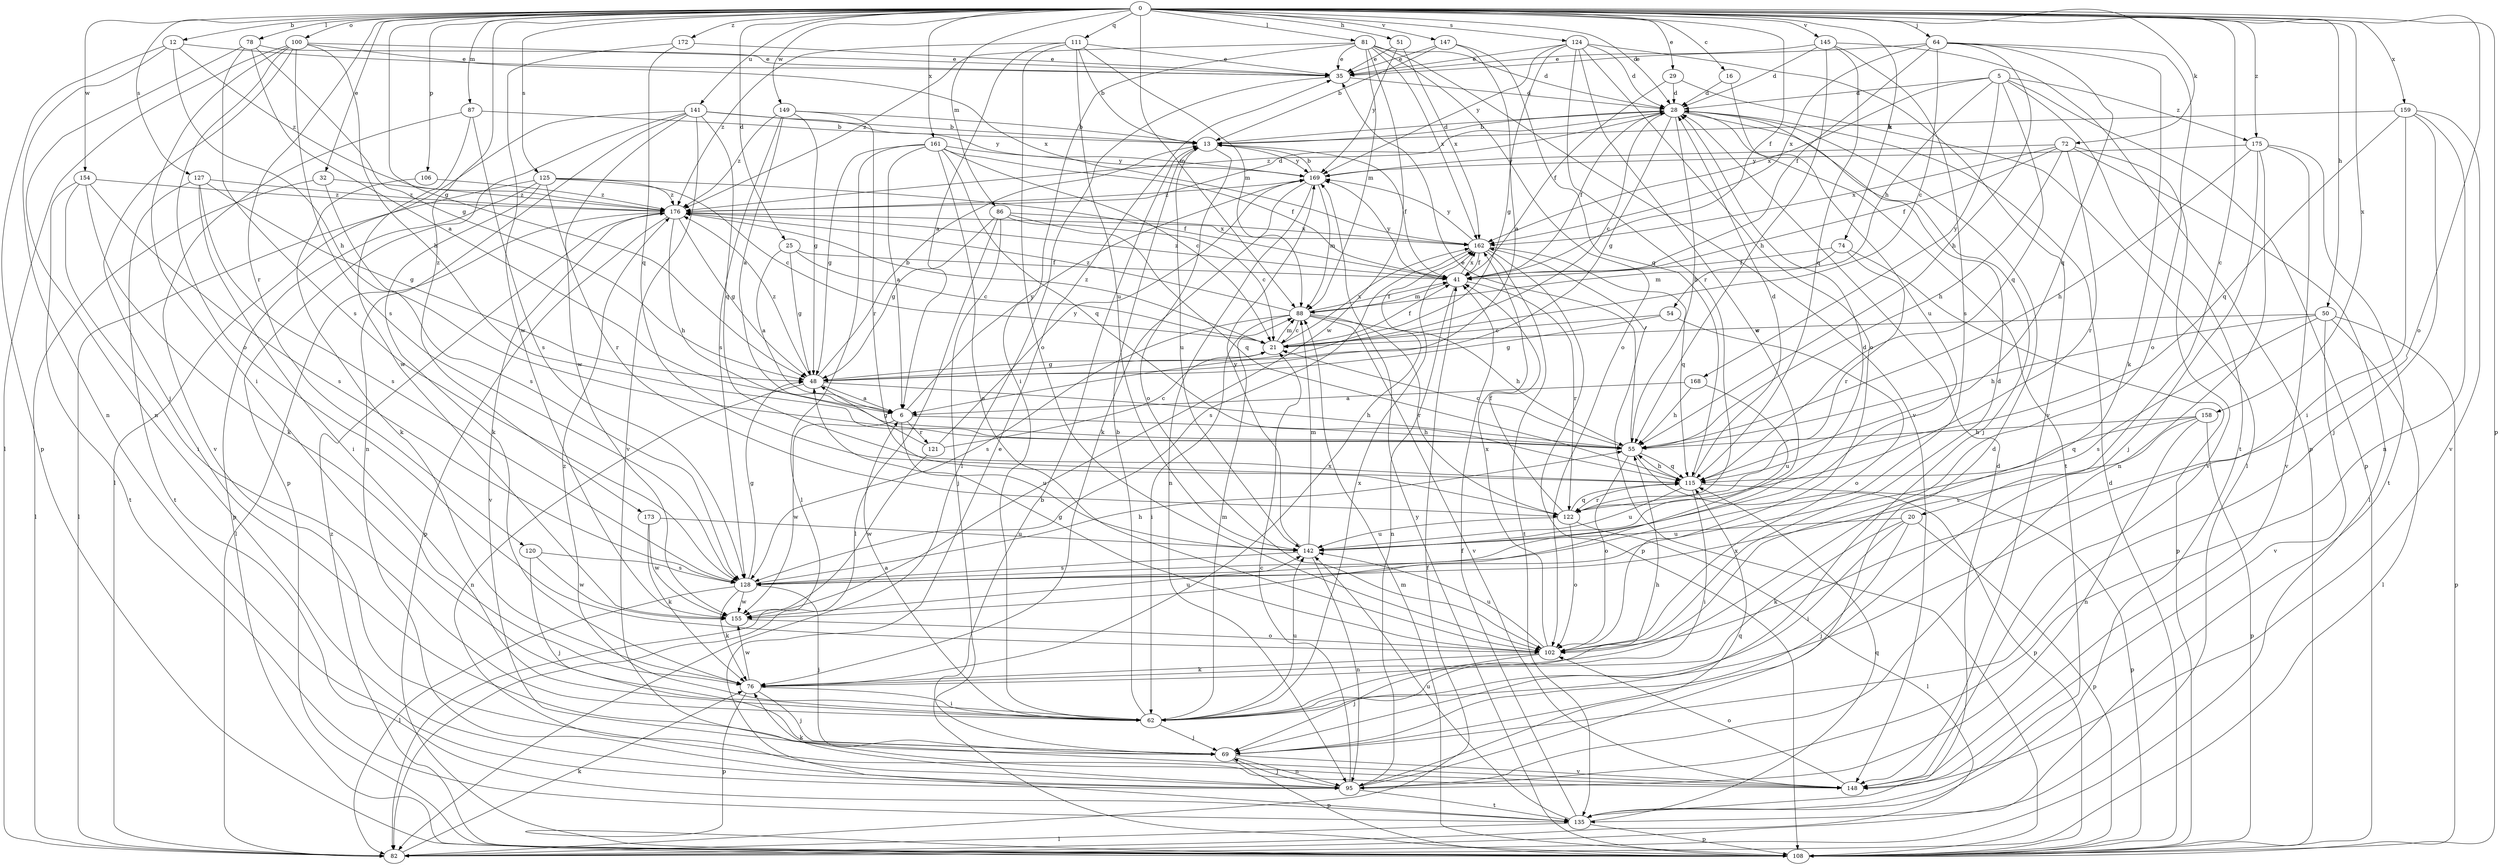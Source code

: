 strict digraph  {
0;
5;
6;
12;
13;
16;
20;
21;
25;
28;
29;
32;
35;
41;
48;
50;
51;
54;
55;
62;
64;
69;
72;
74;
76;
78;
81;
82;
86;
87;
88;
95;
100;
102;
106;
108;
111;
115;
120;
121;
122;
124;
125;
127;
128;
135;
141;
142;
145;
147;
148;
149;
154;
155;
158;
159;
161;
162;
168;
169;
172;
173;
175;
176;
0 -> 12  [label=b];
0 -> 16  [label=c];
0 -> 20  [label=c];
0 -> 25  [label=d];
0 -> 28  [label=d];
0 -> 29  [label=e];
0 -> 32  [label=e];
0 -> 41  [label=f];
0 -> 48  [label=g];
0 -> 50  [label=h];
0 -> 51  [label=h];
0 -> 64  [label=j];
0 -> 72  [label=k];
0 -> 74  [label=k];
0 -> 78  [label=l];
0 -> 81  [label=l];
0 -> 86  [label=m];
0 -> 87  [label=m];
0 -> 88  [label=m];
0 -> 100  [label=o];
0 -> 102  [label=o];
0 -> 106  [label=p];
0 -> 108  [label=p];
0 -> 111  [label=q];
0 -> 120  [label=r];
0 -> 124  [label=s];
0 -> 125  [label=s];
0 -> 127  [label=s];
0 -> 141  [label=u];
0 -> 145  [label=v];
0 -> 147  [label=v];
0 -> 149  [label=w];
0 -> 154  [label=w];
0 -> 158  [label=x];
0 -> 159  [label=x];
0 -> 161  [label=x];
0 -> 172  [label=z];
0 -> 173  [label=z];
0 -> 175  [label=z];
5 -> 28  [label=d];
5 -> 54  [label=h];
5 -> 108  [label=p];
5 -> 115  [label=q];
5 -> 135  [label=t];
5 -> 162  [label=x];
5 -> 168  [label=y];
5 -> 175  [label=z];
6 -> 55  [label=h];
6 -> 121  [label=r];
6 -> 142  [label=u];
6 -> 155  [label=w];
6 -> 169  [label=y];
12 -> 35  [label=e];
12 -> 55  [label=h];
12 -> 95  [label=n];
12 -> 108  [label=p];
12 -> 176  [label=z];
13 -> 28  [label=d];
13 -> 41  [label=f];
13 -> 102  [label=o];
13 -> 142  [label=u];
13 -> 169  [label=y];
16 -> 28  [label=d];
16 -> 142  [label=u];
20 -> 62  [label=i];
20 -> 69  [label=j];
20 -> 76  [label=k];
20 -> 108  [label=p];
20 -> 142  [label=u];
21 -> 41  [label=f];
21 -> 48  [label=g];
21 -> 88  [label=m];
21 -> 162  [label=x];
21 -> 176  [label=z];
25 -> 6  [label=a];
25 -> 21  [label=c];
25 -> 41  [label=f];
25 -> 48  [label=g];
28 -> 13  [label=b];
28 -> 21  [label=c];
28 -> 41  [label=f];
28 -> 48  [label=g];
28 -> 55  [label=h];
28 -> 69  [label=j];
28 -> 135  [label=t];
28 -> 176  [label=z];
29 -> 28  [label=d];
29 -> 41  [label=f];
29 -> 82  [label=l];
32 -> 82  [label=l];
32 -> 128  [label=s];
32 -> 176  [label=z];
35 -> 28  [label=d];
35 -> 82  [label=l];
41 -> 88  [label=m];
41 -> 95  [label=n];
41 -> 122  [label=r];
41 -> 162  [label=x];
41 -> 169  [label=y];
41 -> 176  [label=z];
48 -> 6  [label=a];
48 -> 13  [label=b];
48 -> 55  [label=h];
48 -> 95  [label=n];
48 -> 176  [label=z];
50 -> 21  [label=c];
50 -> 55  [label=h];
50 -> 82  [label=l];
50 -> 108  [label=p];
50 -> 128  [label=s];
50 -> 148  [label=v];
51 -> 35  [label=e];
51 -> 162  [label=x];
51 -> 169  [label=y];
54 -> 21  [label=c];
54 -> 48  [label=g];
54 -> 102  [label=o];
55 -> 21  [label=c];
55 -> 35  [label=e];
55 -> 102  [label=o];
55 -> 108  [label=p];
55 -> 115  [label=q];
62 -> 6  [label=a];
62 -> 13  [label=b];
62 -> 55  [label=h];
62 -> 69  [label=j];
62 -> 88  [label=m];
62 -> 142  [label=u];
62 -> 162  [label=x];
62 -> 176  [label=z];
64 -> 21  [label=c];
64 -> 35  [label=e];
64 -> 41  [label=f];
64 -> 55  [label=h];
64 -> 76  [label=k];
64 -> 102  [label=o];
64 -> 115  [label=q];
64 -> 162  [label=x];
69 -> 95  [label=n];
69 -> 108  [label=p];
69 -> 148  [label=v];
72 -> 41  [label=f];
72 -> 55  [label=h];
72 -> 82  [label=l];
72 -> 122  [label=r];
72 -> 148  [label=v];
72 -> 162  [label=x];
72 -> 169  [label=y];
74 -> 41  [label=f];
74 -> 88  [label=m];
74 -> 108  [label=p];
74 -> 122  [label=r];
76 -> 62  [label=i];
76 -> 69  [label=j];
76 -> 108  [label=p];
76 -> 155  [label=w];
76 -> 162  [label=x];
78 -> 6  [label=a];
78 -> 35  [label=e];
78 -> 48  [label=g];
78 -> 95  [label=n];
78 -> 128  [label=s];
81 -> 28  [label=d];
81 -> 35  [label=e];
81 -> 62  [label=i];
81 -> 88  [label=m];
81 -> 102  [label=o];
81 -> 148  [label=v];
81 -> 155  [label=w];
81 -> 162  [label=x];
81 -> 176  [label=z];
82 -> 41  [label=f];
82 -> 76  [label=k];
86 -> 21  [label=c];
86 -> 48  [label=g];
86 -> 69  [label=j];
86 -> 82  [label=l];
86 -> 115  [label=q];
86 -> 162  [label=x];
87 -> 13  [label=b];
87 -> 128  [label=s];
87 -> 148  [label=v];
87 -> 155  [label=w];
88 -> 21  [label=c];
88 -> 41  [label=f];
88 -> 55  [label=h];
88 -> 62  [label=i];
88 -> 122  [label=r];
88 -> 128  [label=s];
88 -> 148  [label=v];
88 -> 176  [label=z];
95 -> 21  [label=c];
95 -> 28  [label=d];
95 -> 69  [label=j];
95 -> 76  [label=k];
95 -> 115  [label=q];
95 -> 135  [label=t];
100 -> 35  [label=e];
100 -> 55  [label=h];
100 -> 62  [label=i];
100 -> 69  [label=j];
100 -> 82  [label=l];
100 -> 102  [label=o];
100 -> 128  [label=s];
100 -> 162  [label=x];
102 -> 28  [label=d];
102 -> 48  [label=g];
102 -> 69  [label=j];
102 -> 76  [label=k];
102 -> 142  [label=u];
102 -> 162  [label=x];
106 -> 76  [label=k];
106 -> 176  [label=z];
108 -> 13  [label=b];
108 -> 28  [label=d];
108 -> 88  [label=m];
108 -> 162  [label=x];
108 -> 169  [label=y];
108 -> 176  [label=z];
111 -> 6  [label=a];
111 -> 13  [label=b];
111 -> 35  [label=e];
111 -> 88  [label=m];
111 -> 102  [label=o];
111 -> 142  [label=u];
111 -> 176  [label=z];
115 -> 28  [label=d];
115 -> 55  [label=h];
115 -> 62  [label=i];
115 -> 108  [label=p];
115 -> 122  [label=r];
115 -> 142  [label=u];
120 -> 69  [label=j];
120 -> 128  [label=s];
120 -> 155  [label=w];
121 -> 21  [label=c];
121 -> 48  [label=g];
121 -> 155  [label=w];
121 -> 169  [label=y];
122 -> 41  [label=f];
122 -> 82  [label=l];
122 -> 102  [label=o];
122 -> 115  [label=q];
122 -> 142  [label=u];
124 -> 28  [label=d];
124 -> 35  [label=e];
124 -> 48  [label=g];
124 -> 102  [label=o];
124 -> 122  [label=r];
124 -> 148  [label=v];
124 -> 155  [label=w];
124 -> 169  [label=y];
125 -> 21  [label=c];
125 -> 41  [label=f];
125 -> 76  [label=k];
125 -> 82  [label=l];
125 -> 108  [label=p];
125 -> 122  [label=r];
125 -> 176  [label=z];
127 -> 48  [label=g];
127 -> 62  [label=i];
127 -> 128  [label=s];
127 -> 135  [label=t];
127 -> 176  [label=z];
128 -> 28  [label=d];
128 -> 48  [label=g];
128 -> 55  [label=h];
128 -> 69  [label=j];
128 -> 76  [label=k];
128 -> 82  [label=l];
128 -> 155  [label=w];
135 -> 28  [label=d];
135 -> 35  [label=e];
135 -> 41  [label=f];
135 -> 82  [label=l];
135 -> 108  [label=p];
135 -> 115  [label=q];
135 -> 142  [label=u];
141 -> 13  [label=b];
141 -> 82  [label=l];
141 -> 95  [label=n];
141 -> 108  [label=p];
141 -> 115  [label=q];
141 -> 148  [label=v];
141 -> 155  [label=w];
141 -> 169  [label=y];
142 -> 88  [label=m];
142 -> 95  [label=n];
142 -> 128  [label=s];
142 -> 169  [label=y];
145 -> 28  [label=d];
145 -> 35  [label=e];
145 -> 55  [label=h];
145 -> 108  [label=p];
145 -> 115  [label=q];
145 -> 128  [label=s];
147 -> 6  [label=a];
147 -> 13  [label=b];
147 -> 35  [label=e];
147 -> 115  [label=q];
148 -> 102  [label=o];
149 -> 6  [label=a];
149 -> 13  [label=b];
149 -> 48  [label=g];
149 -> 122  [label=r];
149 -> 128  [label=s];
149 -> 176  [label=z];
154 -> 62  [label=i];
154 -> 76  [label=k];
154 -> 128  [label=s];
154 -> 135  [label=t];
154 -> 176  [label=z];
155 -> 102  [label=o];
155 -> 142  [label=u];
158 -> 55  [label=h];
158 -> 95  [label=n];
158 -> 108  [label=p];
158 -> 115  [label=q];
158 -> 128  [label=s];
159 -> 13  [label=b];
159 -> 62  [label=i];
159 -> 69  [label=j];
159 -> 95  [label=n];
159 -> 115  [label=q];
159 -> 148  [label=v];
161 -> 6  [label=a];
161 -> 21  [label=c];
161 -> 41  [label=f];
161 -> 48  [label=g];
161 -> 82  [label=l];
161 -> 102  [label=o];
161 -> 115  [label=q];
161 -> 169  [label=y];
162 -> 41  [label=f];
162 -> 108  [label=p];
162 -> 115  [label=q];
162 -> 128  [label=s];
162 -> 135  [label=t];
162 -> 169  [label=y];
168 -> 6  [label=a];
168 -> 55  [label=h];
168 -> 142  [label=u];
169 -> 13  [label=b];
169 -> 76  [label=k];
169 -> 88  [label=m];
169 -> 95  [label=n];
169 -> 176  [label=z];
172 -> 35  [label=e];
172 -> 115  [label=q];
172 -> 155  [label=w];
173 -> 76  [label=k];
173 -> 142  [label=u];
173 -> 155  [label=w];
175 -> 55  [label=h];
175 -> 69  [label=j];
175 -> 95  [label=n];
175 -> 135  [label=t];
175 -> 148  [label=v];
175 -> 169  [label=y];
176 -> 28  [label=d];
176 -> 48  [label=g];
176 -> 55  [label=h];
176 -> 82  [label=l];
176 -> 108  [label=p];
176 -> 148  [label=v];
176 -> 162  [label=x];
}
